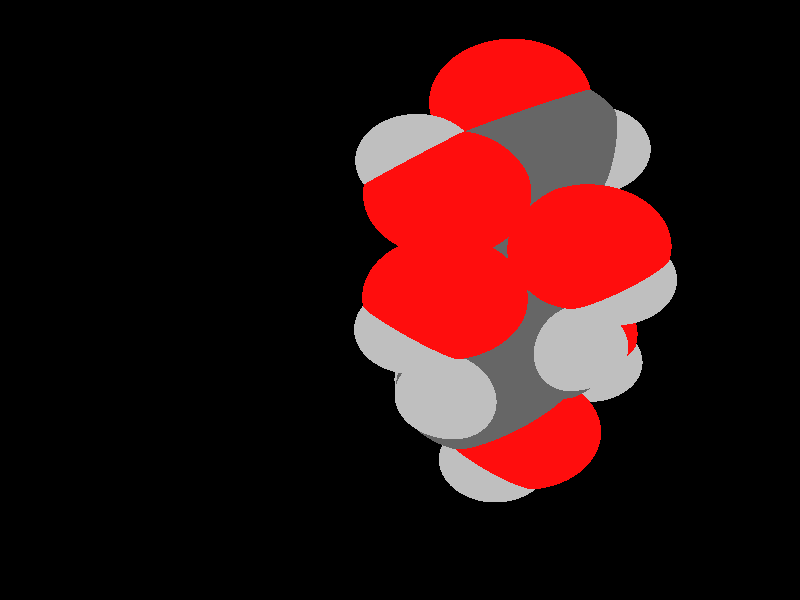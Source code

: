 global_settings {
	ambient_light rgb <0.200000002980232, 0.200000002980232, 0.200000002980232>
	max_trace_level 15
}

background { color rgb <0,0,0> }

camera {
	perspective
	location <2.74639147069619, 18.2678070397608, 10.7564662248181>
	angle 40
	up <0.959323778053298, -0.245890595545878, 0.138692840059027>
	right <-0.255262288458769, -0.545688024337505, 0.798163983267488> * 1
	direction <-0.120577995307345, -0.80110073968055, -0.586258093275426> }

light_source {
	<27.2690334775125, 8.92556902816434, 61.3140891953613>
	color rgb <1, 1, 1>
	fade_distance 92.768412727609
	fade_power 0
	spotlight
	area_light <20, 0, 0>, <0, 0, 20>, 20, 20
	circular
	orient
	point_at <-27.2690334775125, -8.92556902816434, -61.3140891953613>
}

light_source {
	<37.8238836975301, -6.31397391987387, -38.7111109179953>
	color rgb <0.300000011920929, 0.300000011920929, 0.300000011920929> shadowless
	fade_distance 92.768412727609
	fade_power 0
	parallel
	point_at <-37.8238836975301, 6.31397391987387, 38.7111109179953>
}

#default {
	finish {ambient 0.5 diffuse 1 specular 0.2 roughness .01 metallic 1}
}

union {
cylinder {
	<-2.293, 0.258, -1.932>, 	<-2.35746273115819, 0.407506936722319, -1.54211697540465>, 0.075
	pigment { rgbt <0.75, 0.75, 0.75, 0> }
}
cylinder {
	<-2.35746273115819, 0.407506936722319, -1.54211697540465>, 	<-2.459, 0.643, -0.928>, 0.075
	pigment { rgbt <0.400000005960464, 0.400000005960464, 0.400000005960464, 0> }
}
cylinder {
	<0.113, -0.119, -1.388>, 	<0.0481463167324993, 0.0305129823831603, -0.998101209577421>, 0.075
	pigment { rgbt <0.75, 0.75, 0.75, 0> }
}
cylinder {
	<0.0481463167324993, 0.0305129823831603, -0.998101209577421>, 	<-0.054, 0.266, -0.384>, 0.075
	pigment { rgbt <0.400000005960464, 0.400000005960464, 0.400000005960464, 0> }
}
cylinder {
	<-4.426, 0.79, -1.14>, 	<-4.17558712031189, 0.619300545035758, -0.893613050853499>, 0.075
	pigment { rgbt <0.75, 0.75, 0.75, 0> }
}
cylinder {
	<-4.17558712031189, 0.619300545035758, -0.893613050853499>, 	<-3.804, 0.366, -0.528>, 0.075
	pigment { rgbt <1, 0.0500000007450581, 0.0500000007450581, 0> }
}
cylinder {
	<-0.446, 2.115, -0.987>, 	<-0.200040668540013, 1.93948728557029, -0.739833012248065>, 0.075
	pigment { rgbt <0.75, 0.75, 0.75, 0> }
}
cylinder {
	<-0.200040668540013, 1.93948728557029, -0.739833012248065>, 	<0.165, 1.679, -0.373>, 0.075
	pigment { rgbt <1, 0.0500000007450581, 0.0500000007450581, 0> }
}
cylinder {
	<-2.459, 0.643, -0.928>, 	<-2.35745840771746, 1.30057356448032, -0.923106429287588>, 0.075
	pigment { rgbt <0.400000005960464, 0.400000005960464, 0.400000005960464, 0> }
}
cylinder {
	<-2.35745840771746, 1.30057356448032, -0.923106429287588>, 	<-2.293, 1.718, -0.92>, 0.075
	pigment { rgbt <0.75, 0.75, 0.75, 0> }
}
cylinder {
	<-2.459, 0.643, -0.928>, 	<-3.15688980374858, 0.499271021830218, -0.720449128996704>, 0.075
	pigment { rgbt <0.400000005960464, 0.400000005960464, 0.400000005960464, 0> }
}
cylinder {
	<-3.15688980374858, 0.499271021830218, -0.720449128996704>, 	<-3.804, 0.366, -0.528>, 0.075
	pigment { rgbt <1, 0.0500000007450581, 0.0500000007450581, 0> }
}
cylinder {
	<-2.459, 0.643, -0.928>, 	<-1.9745, 0.3065, -0.4425>, 0.075
	pigment { rgbt <0.400000005960464, 0.400000005960464, 0.400000005960464, 0> }
}
cylinder {
	<-1.9745, 0.3065, -0.4425>, 	<-1.49, -0.03, 0.043>, 0.075
	pigment { rgbt <0.400000005960464, 0.400000005960464, 0.400000005960464, 0> }
}
cylinder {
	<2.519, -0.496, -0.844>, 	<2.4541463167325, -0.34648701761684, -0.454101209577421>, 0.075
	pigment { rgbt <0.75, 0.75, 0.75, 0> }
}
cylinder {
	<2.4541463167325, -0.34648701761684, -0.454101209577421>, 	<2.352, -0.111, 0.16>, 0.075
	pigment { rgbt <0.400000005960464, 0.400000005960464, 0.400000005960464, 0> }
}
cylinder {
	<-0.054, 0.266, -0.384>, 	<0.059635216807749, 0.999180645430819, -0.378292295046186>, 0.075
	pigment { rgbt <0.400000005960464, 0.400000005960464, 0.400000005960464, 0> }
}
cylinder {
	<0.059635216807749, 0.999180645430819, -0.378292295046186>, 	<0.165, 1.679, -0.373>, 0.075
	pigment { rgbt <1, 0.0500000007450581, 0.0500000007450581, 0> }
}
cylinder {
	<-0.054, 0.266, -0.384>, 	<-0.772, 0.118, -0.1705>, 0.075
	pigment { rgbt <0.400000005960464, 0.400000005960464, 0.400000005960464, 0> }
}
cylinder {
	<-0.772, 0.118, -0.1705>, 	<-1.49, -0.03, 0.043>, 0.075
	pigment { rgbt <0.400000005960464, 0.400000005960464, 0.400000005960464, 0> }
}
cylinder {
	<-0.054, 0.266, -0.384>, 	<0.4305, -0.0705, 0.1015>, 0.075
	pigment { rgbt <0.400000005960464, 0.400000005960464, 0.400000005960464, 0> }
}
cylinder {
	<0.4305, -0.0705, 0.1015>, 	<0.915, -0.407, 0.587>, 0.075
	pigment { rgbt <0.400000005960464, 0.400000005960464, 0.400000005960464, 0> }
}
cylinder {
	<3.482, 1.499, -0.099>, 	<3.11521765260418, 1.41968482718224, 0.00970607442027679>, 0.075
	pigment { rgbt <0.75, 0.75, 0.75, 0> }
}
cylinder {
	<3.11521765260418, 1.41968482718224, 0.00970607442027679>, 	<2.571, 1.302, 0.171>, 0.075
	pigment { rgbt <1, 0.0500000007450581, 0.0500000007450581, 0> }
}
cylinder {
	<-1.709, -1.443, 0.032>, 	<-1.60363521680775, -0.763180645430819, 0.0372922950461861>, 0.075
	pigment { rgbt <1, 0.0500000007450581, 0.0500000007450581, 0> }
}
cylinder {
	<-1.60363521680775, -0.763180645430819, 0.0372922950461861>, 	<-1.49, -0.03, 0.043>, 0.075
	pigment { rgbt <0.400000005960464, 0.400000005960464, 0.400000005960464, 0> }
}
cylinder {
	<-1.709, -1.443, 0.032>, 	<-2.25321765260418, -1.56068482718224, 0.193293925579723>, 0.075
	pigment { rgbt <1, 0.0500000007450581, 0.0500000007450581, 0> }
}
cylinder {
	<-2.25321765260418, -1.56068482718224, 0.193293925579723>, 	<-2.62, -1.64, 0.302>, 0.075
	pigment { rgbt <0.75, 0.75, 0.75, 0> }
}
cylinder {
	<-1.49, -0.03, 0.043>, 	<-1.5921463167325, 0.20548701761684, 0.657101209577421>, 0.075
	pigment { rgbt <0.400000005960464, 0.400000005960464, 0.400000005960464, 0> }
}
cylinder {
	<-1.5921463167325, 0.20548701761684, 0.657101209577421>, 	<-1.657, 0.355, 1.047>, 0.075
	pigment { rgbt <0.75, 0.75, 0.75, 0> }
}
cylinder {
	<2.352, -0.111, 0.16>, 	<2.46563521680775, 0.622180645430819, 0.165707704953814>, 0.075
	pigment { rgbt <0.400000005960464, 0.400000005960464, 0.400000005960464, 0> }
}
cylinder {
	<2.46563521680775, 0.622180645430819, 0.165707704953814>, 	<2.571, 1.302, 0.171>, 0.075
	pigment { rgbt <1, 0.0500000007450581, 0.0500000007450581, 0> }
}
cylinder {
	<2.352, -0.111, 0.16>, 	<1.6335, -0.259, 0.3735>, 0.075
	pigment { rgbt <0.400000005960464, 0.400000005960464, 0.400000005960464, 0> }
}
cylinder {
	<1.6335, -0.259, 0.3735>, 	<0.915, -0.407, 0.587>, 0.075
	pigment { rgbt <0.400000005960464, 0.400000005960464, 0.400000005960464, 0> }
}
cylinder {
	<2.352, -0.111, 0.16>, 	<2.831, -0.4435, 0.64>, 0.075
	pigment { rgbt <0.400000005960464, 0.400000005960464, 0.400000005960464, 0> }
}
cylinder {
	<2.831, -0.4435, 0.64>, 	<3.31, -0.776, 1.12>, 0.075
	pigment { rgbt <0.400000005960464, 0.400000005960464, 0.400000005960464, 0> }
}
cylinder {
	<0.749, -1.482, 0.579>, 	<0.813458407717457, -1.06457356448032, 0.582106429287588>, 0.075
	pigment { rgbt <0.75, 0.75, 0.75, 0> }
}
cylinder {
	<0.813458407717457, -1.06457356448032, 0.582106429287588>, 	<0.915, -0.407, 0.587>, 0.075
	pigment { rgbt <0.400000005960464, 0.400000005960464, 0.400000005960464, 0> }
}
cylinder {
	<0.915, -0.407, 0.587>, 	<0.801363879869715, -0.144443484995779, 1.27141115274816>, 0.075
	pigment { rgbt <0.400000005960464, 0.400000005960464, 0.400000005960464, 0> }
}
cylinder {
	<0.801363879869715, -0.144443484995779, 1.27141115274816>, 	<0.696, 0.099, 1.906>, 0.075
	pigment { rgbt <1, 0.0500000007450581, 0.0500000007450581, 0> }
}
cylinder {
	<4.47126229194778, -0.580421350039638, 0.887971702200199>, 	<3.90840137329462, -0.63341334492556, 0.964356559693419>, 0.075
	pigment { rgbt <1, 0.0500000007450581, 0.0500000007450581, 0> }
}
cylinder {
	<4.50673770805222, -0.749578649960362, 1.0320282977998>, 	<3.94387678939906, -0.802570644846283, 1.10841315529302>, 0.075
	pigment { rgbt <1, 0.0500000007450581, 0.0500000007450581, 0> }
}
cylinder {
	<3.90840137329462, -0.63341334492556, 0.964356559693419>, 	<3.29226229194778, -0.691421350039638, 1.0479717022002>, 0.075
	pigment { rgbt <0.400000005960464, 0.400000005960464, 0.400000005960464, 0> }
}
cylinder {
	<3.94387678939906, -0.802570644846283, 1.10841315529302>, 	<3.32773770805222, -0.860578649960362, 1.1920282977998>, 0.075
	pigment { rgbt <0.400000005960464, 0.400000005960464, 0.400000005960464, 0> }
}
cylinder {
	<3.31, -0.776, 1.12>, 	<3.0766271517803, -1.12881564455262, 1.62839754336576>, 0.075
	pigment { rgbt <0.400000005960464, 0.400000005960464, 0.400000005960464, 0> }
}
cylinder {
	<3.0766271517803, -1.12881564455262, 1.62839754336576>, 	<2.929, -1.352, 1.95>, 0.075
	pigment { rgbt <0.75, 0.75, 0.75, 0> }
}
cylinder {
	<0.696, 0.099, 1.906>, 	<0.152293350980067, -0.0109362894721622, 2.07269687371051>, 0.075
	pigment { rgbt <1, 0.0500000007450581, 0.0500000007450581, 0> }
}
cylinder {
	<0.152293350980067, -0.0109362894721622, 2.07269687371051>, 	<-0.214, -0.085, 2.185>, 0.075
	pigment { rgbt <0.75, 0.75, 0.75, 0> }
}
sphere {
	<3.31, -0.776, 1.12>, 0.4104
	pigment { rgbt <0.400000005960464, 0.400000005960464, 0.400000005960464,0> }
}
sphere {
	<2.352, -0.111, 0.16>, 0.4104
	pigment { rgbt <0.400000005960464, 0.400000005960464, 0.400000005960464,0> }
}
sphere {
	<0.915, -0.407, 0.587>, 0.4104
	pigment { rgbt <0.400000005960464, 0.400000005960464, 0.400000005960464,0> }
}
sphere {
	<0.696, 0.099, 1.906>, 0.3564
	pigment { rgbt <1, 0.0500000007450581, 0.0500000007450581,0> }
}
sphere {
	<-0.054, 0.266, -0.384>, 0.4104
	pigment { rgbt <0.400000005960464, 0.400000005960464, 0.400000005960464,0> }
}
sphere {
	<-1.49, -0.03, 0.043>, 0.4104
	pigment { rgbt <0.400000005960464, 0.400000005960464, 0.400000005960464,0> }
}
sphere {
	<-2.459, 0.643, -0.928>, 0.4104
	pigment { rgbt <0.400000005960464, 0.400000005960464, 0.400000005960464,0> }
}
sphere {
	<-3.804, 0.366, -0.528>, 0.3564
	pigment { rgbt <1, 0.0500000007450581, 0.0500000007450581,0> }
}
sphere {
	<-1.709, -1.443, 0.032>, 0.3564
	pigment { rgbt <1, 0.0500000007450581, 0.0500000007450581,0> }
}
sphere {
	<0.165, 1.679, -0.373>, 0.3564
	pigment { rgbt <1, 0.0500000007450581, 0.0500000007450581,0> }
}
sphere {
	<2.571, 1.302, 0.171>, 0.3564
	pigment { rgbt <1, 0.0500000007450581, 0.0500000007450581,0> }
}
sphere {
	<4.489, -0.665, 0.96>, 0.3564
	pigment { rgbt <1, 0.0500000007450581, 0.0500000007450581,0> }
}
sphere {
	<2.929, -1.352, 1.95>, 0.1674
	pigment { rgbt <0.75, 0.75, 0.75,0> }
}
sphere {
	<2.519, -0.496, -0.844>, 0.1674
	pigment { rgbt <0.75, 0.75, 0.75,0> }
}
sphere {
	<0.749, -1.482, 0.579>, 0.1674
	pigment { rgbt <0.75, 0.75, 0.75,0> }
}
sphere {
	<3.482, 1.499, -0.099>, 0.1674
	pigment { rgbt <0.75, 0.75, 0.75,0> }
}
sphere {
	<0.113, -0.119, -1.388>, 0.1674
	pigment { rgbt <0.75, 0.75, 0.75,0> }
}
sphere {
	<-0.214, -0.085, 2.185>, 0.1674
	pigment { rgbt <0.75, 0.75, 0.75,0> }
}
sphere {
	<-1.657, 0.355, 1.047>, 0.1674
	pigment { rgbt <0.75, 0.75, 0.75,0> }
}
sphere {
	<-0.446, 2.115, -0.987>, 0.1674
	pigment { rgbt <0.75, 0.75, 0.75,0> }
}
sphere {
	<-2.293, 1.718, -0.92>, 0.1674
	pigment { rgbt <0.75, 0.75, 0.75,0> }
}
sphere {
	<-2.293, 0.258, -1.932>, 0.1674
	pigment { rgbt <0.75, 0.75, 0.75,0> }
}
sphere {
	<-2.62, -1.64, 0.302>, 0.1674
	pigment { rgbt <0.75, 0.75, 0.75,0> }
}
sphere {
	<-4.426, 0.79, -1.14>, 0.1674
	pigment { rgbt <0.75, 0.75, 0.75,0> }
}
}
merge {
}
union {
}
merge {
sphere {
	<3.31, -0.776, 1.12>, 1.69983
	pigment { rgbt <0, 0, 0,0> }
}
sphere {
	<2.352, -0.111, 0.16>, 1.69983
	pigment { rgbt <0, 0, 0,0> }
}
sphere {
	<0.915, -0.407, 0.587>, 1.69983
	pigment { rgbt <0, 0, 0,0> }
}
sphere {
	<0.696, 0.099, 1.906>, 1.519848
	pigment { rgbt <0, 0, 0,0> }
}
sphere {
	<-0.054, 0.266, -0.384>, 1.69983
	pigment { rgbt <0, 0, 0,0> }
}
sphere {
	<-1.49, -0.03, 0.043>, 1.69983
	pigment { rgbt <0, 0, 0,0> }
}
sphere {
	<-2.459, 0.643, -0.928>, 1.69983
	pigment { rgbt <0, 0, 0,0> }
}
sphere {
	<-3.804, 0.366, -0.528>, 1.519848
	pigment { rgbt <0, 0, 0,0> }
}
sphere {
	<-1.709, -1.443, 0.032>, 1.519848
	pigment { rgbt <0, 0, 0,0> }
}
sphere {
	<0.165, 1.679, -0.373>, 1.519848
	pigment { rgbt <0, 0, 0,0> }
}
sphere {
	<2.571, 1.302, 0.171>, 1.519848
	pigment { rgbt <0, 0, 0,0> }
}
sphere {
	<4.489, -0.665, 0.96>, 1.519848
	pigment { rgbt <0, 0, 0,0> }
}
sphere {
	<2.929, -1.352, 1.95>, 1.09989
	pigment { rgbt <0, 0, 0,0> }
}
sphere {
	<2.519, -0.496, -0.844>, 1.09989
	pigment { rgbt <0, 0, 0,0> }
}
sphere {
	<0.749, -1.482, 0.579>, 1.09989
	pigment { rgbt <0, 0, 0,0> }
}
sphere {
	<3.482, 1.499, -0.099>, 1.09989
	pigment { rgbt <0, 0, 0,0> }
}
sphere {
	<0.113, -0.119, -1.388>, 1.09989
	pigment { rgbt <0, 0, 0,0> }
}
sphere {
	<-0.214, -0.085, 2.185>, 1.09989
	pigment { rgbt <0, 0, 0,0> }
}
sphere {
	<-1.657, 0.355, 1.047>, 1.09989
	pigment { rgbt <0, 0, 0,0> }
}
sphere {
	<-0.446, 2.115, -0.987>, 1.09989
	pigment { rgbt <0, 0, 0,0> }
}
sphere {
	<-2.293, 1.718, -0.92>, 1.09989
	pigment { rgbt <0, 0, 0,0> }
}
sphere {
	<-2.293, 0.258, -1.932>, 1.09989
	pigment { rgbt <0, 0, 0,0> }
}
sphere {
	<-2.62, -1.64, 0.302>, 1.09989
	pigment { rgbt <0, 0, 0,0> }
}
sphere {
	<-4.426, 0.79, -1.14>, 1.09989
	pigment { rgbt <0, 0, 0,0> }
}
sphere {
	<3.31, -0.776, 1.12>, 1.7
	pigment { rgbt <0.400000005960464, 0.400000005960464, 0.400000005960464,0.300000011920929> }
}
sphere {
	<2.352, -0.111, 0.16>, 1.7
	pigment { rgbt <0.400000005960464, 0.400000005960464, 0.400000005960464,0.300000011920929> }
}
sphere {
	<0.915, -0.407, 0.587>, 1.7
	pigment { rgbt <0.400000005960464, 0.400000005960464, 0.400000005960464,0.300000011920929> }
}
sphere {
	<0.696, 0.099, 1.906>, 1.52
	pigment { rgbt <1, 0.0500000007450581, 0.0500000007450581,0.300000011920929> }
}
sphere {
	<-0.054, 0.266, -0.384>, 1.7
	pigment { rgbt <0.400000005960464, 0.400000005960464, 0.400000005960464,0.300000011920929> }
}
sphere {
	<-1.49, -0.03, 0.043>, 1.7
	pigment { rgbt <0.400000005960464, 0.400000005960464, 0.400000005960464,0.300000011920929> }
}
sphere {
	<-2.459, 0.643, -0.928>, 1.7
	pigment { rgbt <0.400000005960464, 0.400000005960464, 0.400000005960464,0.300000011920929> }
}
sphere {
	<-3.804, 0.366, -0.528>, 1.52
	pigment { rgbt <1, 0.0500000007450581, 0.0500000007450581,0.300000011920929> }
}
sphere {
	<-1.709, -1.443, 0.032>, 1.52
	pigment { rgbt <1, 0.0500000007450581, 0.0500000007450581,0.300000011920929> }
}
sphere {
	<0.165, 1.679, -0.373>, 1.52
	pigment { rgbt <1, 0.0500000007450581, 0.0500000007450581,0.300000011920929> }
}
sphere {
	<2.571, 1.302, 0.171>, 1.52
	pigment { rgbt <1, 0.0500000007450581, 0.0500000007450581,0.300000011920929> }
}
sphere {
	<4.489, -0.665, 0.96>, 1.52
	pigment { rgbt <1, 0.0500000007450581, 0.0500000007450581,0.300000011920929> }
}
sphere {
	<2.929, -1.352, 1.95>, 1.1
	pigment { rgbt <0.75, 0.75, 0.75,0.300000011920929> }
}
sphere {
	<2.519, -0.496, -0.844>, 1.1
	pigment { rgbt <0.75, 0.75, 0.75,0.300000011920929> }
}
sphere {
	<0.749, -1.482, 0.579>, 1.1
	pigment { rgbt <0.75, 0.75, 0.75,0.300000011920929> }
}
sphere {
	<3.482, 1.499, -0.099>, 1.1
	pigment { rgbt <0.75, 0.75, 0.75,0.300000011920929> }
}
sphere {
	<0.113, -0.119, -1.388>, 1.1
	pigment { rgbt <0.75, 0.75, 0.75,0.300000011920929> }
}
sphere {
	<-0.214, -0.085, 2.185>, 1.1
	pigment { rgbt <0.75, 0.75, 0.75,0.300000011920929> }
}
sphere {
	<-1.657, 0.355, 1.047>, 1.1
	pigment { rgbt <0.75, 0.75, 0.75,0.300000011920929> }
}
sphere {
	<-0.446, 2.115, -0.987>, 1.1
	pigment { rgbt <0.75, 0.75, 0.75,0.300000011920929> }
}
sphere {
	<-2.293, 1.718, -0.92>, 1.1
	pigment { rgbt <0.75, 0.75, 0.75,0.300000011920929> }
}
sphere {
	<-2.293, 0.258, -1.932>, 1.1
	pigment { rgbt <0.75, 0.75, 0.75,0.300000011920929> }
}
sphere {
	<-2.62, -1.64, 0.302>, 1.1
	pigment { rgbt <0.75, 0.75, 0.75,0.300000011920929> }
}
sphere {
	<-4.426, 0.79, -1.14>, 1.1
	pigment { rgbt <0.75, 0.75, 0.75,0.300000011920929> }
}
}
